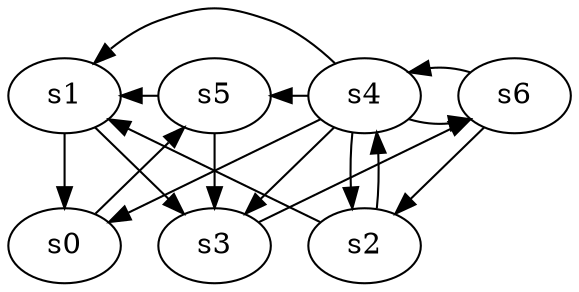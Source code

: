 digraph game_0960_complex_7 {
    s0 [name="s0", player=1, target=1];
    s1 [name="s1", player=1, target=1];
    s2 [name="s2", player=0];
    s3 [name="s3", player=0];
    s4 [name="s4", player=1];
    s5 [name="s5", player=0];
    s6 [name="s6", player=0];

    s0 -> s5 [constraint="time % 2 == 0 && time % 4 == 3"];
    s1 -> s0;
    s1 -> s3 [constraint="time % 4 == 3 && time % 5 == 0"];
    s2 -> s1 [constraint="time % 3 == 0"];
    s2 -> s4 [constraint="time % 2 == 1 || time % 3 == 1"];
    s3 -> s6 [constraint="time % 4 == 3 || time % 3 == 1"];
    s4 -> s0 [constraint="time == 6 || time == 14 || time == 21"];
    s4 -> s1 [constraint="!(time % 6 == 5)"];
    s4 -> s2;
    s4 -> s3 [constraint="time == 9 || time == 20 || time == 22"];
    s4 -> s5 [constraint="time % 3 == 1 && time % 3 == 1"];
    s4 -> s6 [constraint="time == 8"];
    s5 -> s1 [constraint="time == 1 || time == 3 || time == 18"];
    s5 -> s3;
    s6 -> s2 [constraint="!(time % 2 == 0)"];
    s6 -> s4 [constraint="!(time % 5 == 3)"];
}
